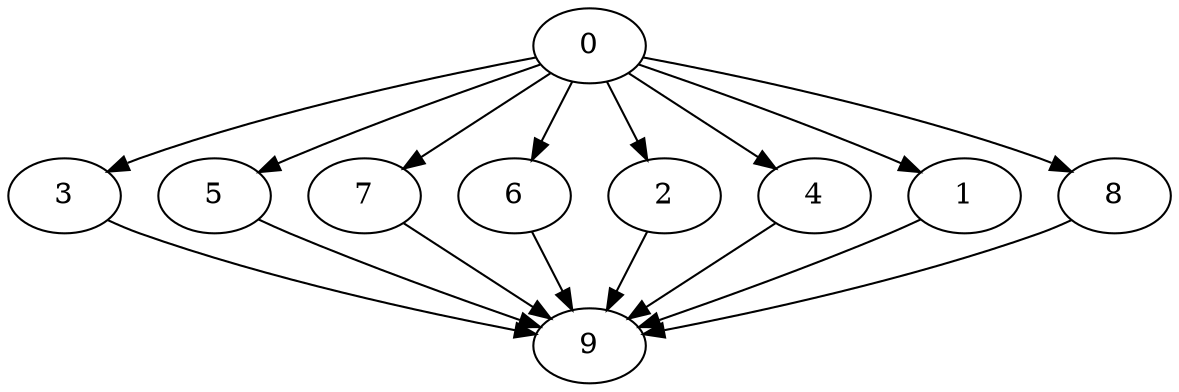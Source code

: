 digraph "Fork_Join_Nodes_10_CCR_1.01_WeightType_Random" {
	graph ["Duplicate states"=0,
		GraphType=F_J,
		"Max states in OPEN"=0,
		Modes="120000ms; topo-ordered tasks, ; Pruning: task equivalence, fixed order ready list, ; F-value: ; Optimisation: best schedule length (\
SL) optimisation on equal, ",
		NumberOfTasks=10,
		"Pruned using list schedule length"=5120,
		"States removed from OPEN"=0,
		TargetSystem="Homogeneous-2",
		"Time to schedule (ms)"=252,
		"Total idle time"=20,
		"Total schedule length"=67,
		"Total sequential time"=96,
		"Total states created"=19124
	];
	0	["Finish time"=17,
		Processor=0,
		"Start time"=0,
		Weight=17];
	3	["Finish time"=50,
		Processor=1,
		"Start time"=36,
		Weight=14];
	0 -> 3	[Weight=8];
	5	["Finish time"=44,
		Processor=0,
		"Start time"=27,
		Weight=17];
	0 -> 5	[Weight=5];
	7	["Finish time"=28,
		Processor=1,
		"Start time"=19,
		Weight=9];
	0 -> 7	[Weight=2];
	6	["Finish time"=27,
		Processor=0,
		"Start time"=24,
		Weight=3];
	0 -> 6	[Weight=8];
	2	["Finish time"=24,
		Processor=0,
		"Start time"=17,
		Weight=7];
	0 -> 2	[Weight=8];
	4	["Finish time"=33,
		Processor=1,
		"Start time"=28,
		Weight=5];
	0 -> 4	[Weight=10];
	1	["Finish time"=36,
		Processor=1,
		"Start time"=33,
		Weight=3];
	0 -> 1	[Weight=9];
	8	["Finish time"=49,
		Processor=0,
		"Start time"=44,
		Weight=5];
	0 -> 8	[Weight=4];
	9	["Finish time"=67,
		Processor=1,
		"Start time"=51,
		Weight=16];
	3 -> 9	[Weight=10];
	5 -> 9	[Weight=5];
	7 -> 9	[Weight=6];
	6 -> 9	[Weight=8];
	2 -> 9	[Weight=3];
	4 -> 9	[Weight=5];
	1 -> 9	[Weight=4];
	8 -> 9	[Weight=2];
}
